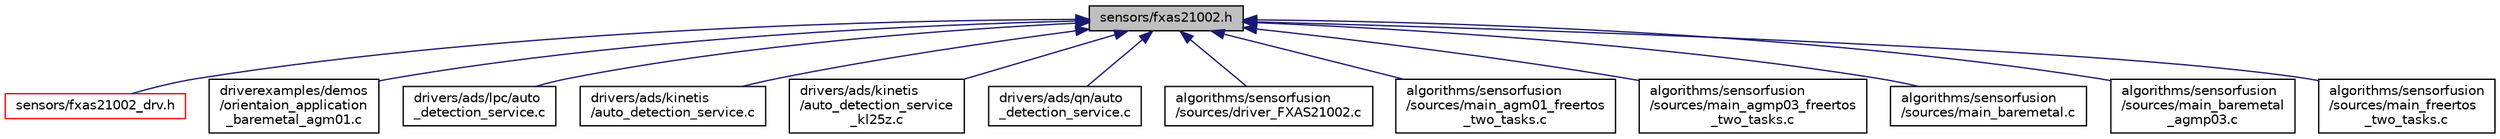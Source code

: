 digraph "sensors/fxas21002.h"
{
  edge [fontname="Helvetica",fontsize="10",labelfontname="Helvetica",labelfontsize="10"];
  node [fontname="Helvetica",fontsize="10",shape=record];
  Node1 [label="sensors/fxas21002.h",height=0.2,width=0.4,color="black", fillcolor="grey75", style="filled", fontcolor="black"];
  Node1 -> Node2 [dir="back",color="midnightblue",fontsize="10",style="solid",fontname="Helvetica"];
  Node2 [label="sensors/fxas21002_drv.h",height=0.2,width=0.4,color="red", fillcolor="white", style="filled",URL="$fxas21002__drv_8h.html",tooltip="The fxas21002_drv.h file describes the fxas21002 driver interface and structures. ..."];
  Node1 -> Node14 [dir="back",color="midnightblue",fontsize="10",style="solid",fontname="Helvetica"];
  Node14 [label="driverexamples/demos\l/orientaion_application\l_baremetal_agm01.c",height=0.2,width=0.4,color="black", fillcolor="white", style="filled",URL="$orientaion__application__baremetal__agm01_8c.html",tooltip="The orientaion_application_baremetal_agm01.c file implements the ISSDK baremetal orientation applicat..."];
  Node1 -> Node15 [dir="back",color="midnightblue",fontsize="10",style="solid",fontname="Helvetica"];
  Node15 [label="drivers/ads/lpc/auto\l_detection_service.c",height=0.2,width=0.4,color="black", fillcolor="white", style="filled",URL="$lpc_2auto__detection__service_8c.html"];
  Node1 -> Node16 [dir="back",color="midnightblue",fontsize="10",style="solid",fontname="Helvetica"];
  Node16 [label="drivers/ads/kinetis\l/auto_detection_service.c",height=0.2,width=0.4,color="black", fillcolor="white", style="filled",URL="$kinetis_2auto__detection__service_8c.html"];
  Node1 -> Node17 [dir="back",color="midnightblue",fontsize="10",style="solid",fontname="Helvetica"];
  Node17 [label="drivers/ads/kinetis\l/auto_detection_service\l_kl25z.c",height=0.2,width=0.4,color="black", fillcolor="white", style="filled",URL="$auto__detection__service__kl25z_8c.html",tooltip="The auto detection service file implements auto detection sequence for discovery of FRDM-KL25Z Board ..."];
  Node1 -> Node18 [dir="back",color="midnightblue",fontsize="10",style="solid",fontname="Helvetica"];
  Node18 [label="drivers/ads/qn/auto\l_detection_service.c",height=0.2,width=0.4,color="black", fillcolor="white", style="filled",URL="$qn_2auto__detection__service_8c.html"];
  Node1 -> Node19 [dir="back",color="midnightblue",fontsize="10",style="solid",fontname="Helvetica"];
  Node19 [label="algorithms/sensorfusion\l/sources/driver_FXAS21002.c",height=0.2,width=0.4,color="black", fillcolor="white", style="filled",URL="$driver___f_x_a_s21002_8c.html",tooltip="Provides init() and read() functions for the FXAS21002 gyroscope. "];
  Node1 -> Node20 [dir="back",color="midnightblue",fontsize="10",style="solid",fontname="Helvetica"];
  Node20 [label="algorithms/sensorfusion\l/sources/main_agm01_freertos\l_two_tasks.c",height=0.2,width=0.4,color="black", fillcolor="white", style="filled",URL="$main__agm01__freertos__two__tasks_8c.html",tooltip="FreeRTOS (two task) implementation of sensor fusion on FRDM-K64F. "];
  Node1 -> Node21 [dir="back",color="midnightblue",fontsize="10",style="solid",fontname="Helvetica"];
  Node21 [label="algorithms/sensorfusion\l/sources/main_agmp03_freertos\l_two_tasks.c",height=0.2,width=0.4,color="black", fillcolor="white", style="filled",URL="$main__agmp03__freertos__two__tasks_8c.html",tooltip="FreeRTOS (two task) implementation of sensor fusion. "];
  Node1 -> Node22 [dir="back",color="midnightblue",fontsize="10",style="solid",fontname="Helvetica"];
  Node22 [label="algorithms/sensorfusion\l/sources/main_baremetal.c",height=0.2,width=0.4,color="black", fillcolor="white", style="filled",URL="$main__baremetal_8c.html",tooltip="Bare metal implementation of sensor fusion on FRDM-K64F. "];
  Node1 -> Node23 [dir="back",color="midnightblue",fontsize="10",style="solid",fontname="Helvetica"];
  Node23 [label="algorithms/sensorfusion\l/sources/main_baremetal\l_agmp03.c",height=0.2,width=0.4,color="black", fillcolor="white", style="filled",URL="$main__baremetal__agmp03_8c.html",tooltip="Bare metal implementation of sensor fusion on FRDM-K64F. "];
  Node1 -> Node24 [dir="back",color="midnightblue",fontsize="10",style="solid",fontname="Helvetica"];
  Node24 [label="algorithms/sensorfusion\l/sources/main_freertos\l_two_tasks.c",height=0.2,width=0.4,color="black", fillcolor="white", style="filled",URL="$main__freertos__two__tasks_8c.html",tooltip="FreeRTOS (two task) implementation of sensor fusion on FRDM-K64F. "];
}

